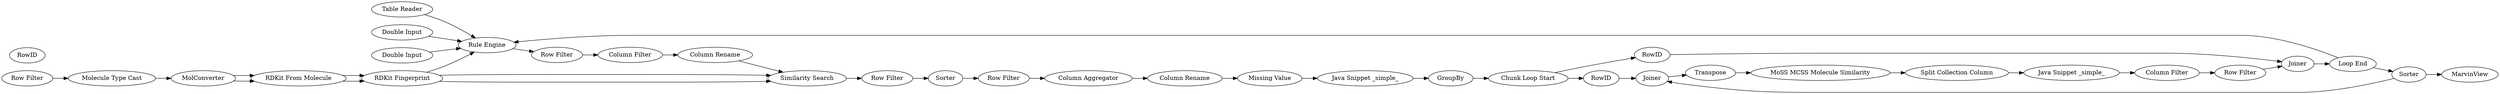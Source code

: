digraph {
	861 [label="Double Input"]
	862 [label="Double Input"]
	868 [label=MarvinView]
	876 [label="Table Reader"]
	1208 [label=MarvinSketch]
	1 [label="MoSS MCSS Molecule Similarity"]
	116 [label=Joiner]
	432 [label="Column Filter"]
	451 [label="Java Snippet _simple_"]
	452 [label="Split Collection Column"]
	619 [label="Row Filter"]
	659 [label=Joiner]
	816 [label="RDKit Fingerprint"]
	828 [label="RDKit From Molecule"]
	830 [label=MolConverter]
	831 [label="Column Filter"]
	839 [label="Row Filter"]
	1090 [label="Molecule Type Cast"]
	1096 [label="Rule Engine"]
	1145 [label="Column Rename"]
	1168 [label=GroupBy]
	1173 [label=Sorter]
	1177 [label="Row Filter"]
	1178 [label=Sorter]
	1179 [label="Similarity Search"]
	1182 [label="Column Aggregator"]
	1183 [label="Column Rename"]
	1206 [label="Chunk Loop Start"]
	1208 [label="Loop End"]
	1210 [label=RowID]
	1211 [label=Transpose]
	1212 [label=RowID]
	1213 [label=RowID]
	1214 [label="Row Filter"]
	1223 [label="Missing Value"]
	1224 [label="Java Snippet _simple_"]
	1225 [label="Row Filter"]
	1 -> 452
	116 -> 1211
	432 -> 1225
	451 -> 432
	452 -> 451
	619 -> 1178
	659 -> 1208
	816 -> 1096
	816 -> 1179
	816 -> 1179
	828 -> 816
	828 -> 816
	830 -> 828
	830 -> 828
	831 -> 1145
	839 -> 831
	1090 -> 830
	1096 -> 839
	1145 -> 1179
	1168 -> 1206
	1177 -> 1182
	1178 -> 1177
	1179 -> 619
	1182 -> 1183
	1183 -> 1223
	1206 -> 1212
	1206 -> 1210
	1208 -> 1173
	1210 -> 116
	1211 -> 1
	1212 -> 659
	1173 -> 116
	1214 -> 1090
	1223 -> 1224
	1224 -> 1168
	1225 -> 659
	861 -> 1096
	862 -> 1096
	876 -> 1096
	1208 -> 1096
	1173 -> 868
	rankdir=LR
}
